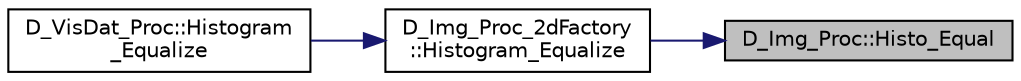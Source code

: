 digraph "D_Img_Proc::Histo_Equal"
{
 // LATEX_PDF_SIZE
  edge [fontname="Helvetica",fontsize="10",labelfontname="Helvetica",labelfontsize="10"];
  node [fontname="Helvetica",fontsize="10",shape=record];
  rankdir="RL";
  Node1 [label="D_Img_Proc::Histo_Equal",height=0.2,width=0.4,color="black", fillcolor="grey75", style="filled", fontcolor="black",tooltip=" "];
  Node1 -> Node2 [dir="back",color="midnightblue",fontsize="10",style="solid",fontname="Helvetica"];
  Node2 [label="D_Img_Proc_2dFactory\l::Histogram_Equalize",height=0.2,width=0.4,color="black", fillcolor="white", style="filled",URL="$class_d___img___proc__2d_factory.html#a3d6b19488a03a6a27b6ff6dddce74a6b",tooltip=" "];
  Node2 -> Node3 [dir="back",color="midnightblue",fontsize="10",style="solid",fontname="Helvetica"];
  Node3 [label="D_VisDat_Proc::Histogram\l_Equalize",height=0.2,width=0.4,color="black", fillcolor="white", style="filled",URL="$class_d___vis_dat___proc.html#ac41ae1ecd04a1c80d88c14858c3a0552",tooltip=" "];
}

